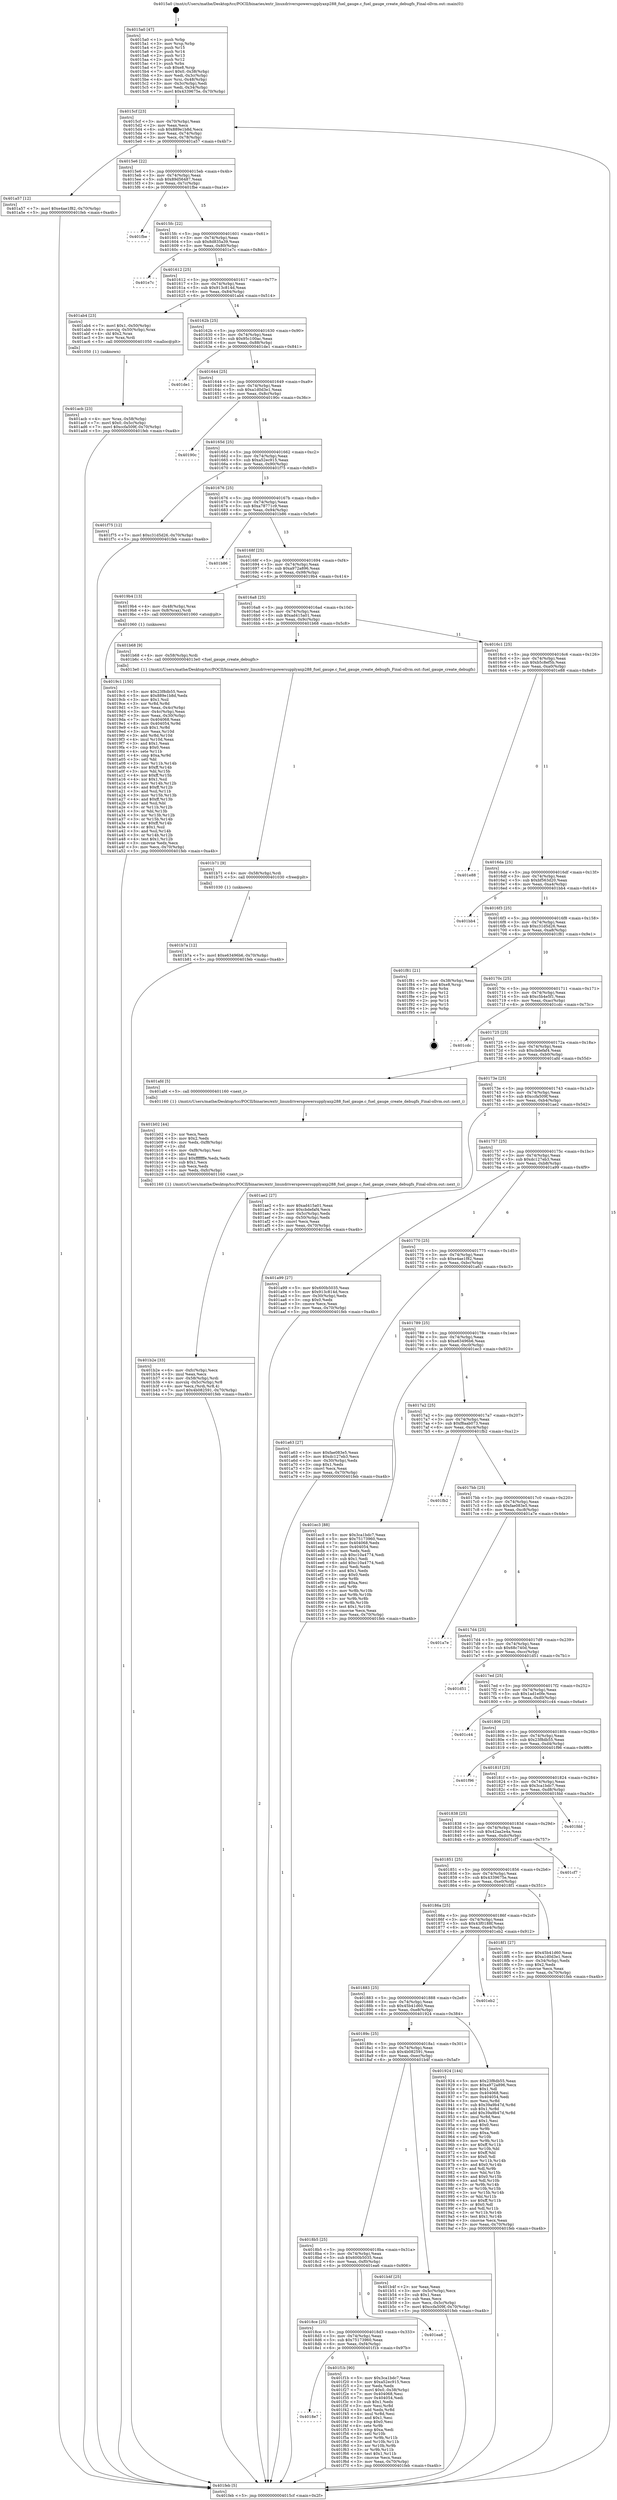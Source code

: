 digraph "0x4015a0" {
  label = "0x4015a0 (/mnt/c/Users/mathe/Desktop/tcc/POCII/binaries/extr_linuxdriverspowersupplyaxp288_fuel_gauge.c_fuel_gauge_create_debugfs_Final-ollvm.out::main(0))"
  labelloc = "t"
  node[shape=record]

  Entry [label="",width=0.3,height=0.3,shape=circle,fillcolor=black,style=filled]
  "0x4015cf" [label="{
     0x4015cf [23]\l
     | [instrs]\l
     &nbsp;&nbsp;0x4015cf \<+3\>: mov -0x70(%rbp),%eax\l
     &nbsp;&nbsp;0x4015d2 \<+2\>: mov %eax,%ecx\l
     &nbsp;&nbsp;0x4015d4 \<+6\>: sub $0x889e1b8d,%ecx\l
     &nbsp;&nbsp;0x4015da \<+3\>: mov %eax,-0x74(%rbp)\l
     &nbsp;&nbsp;0x4015dd \<+3\>: mov %ecx,-0x78(%rbp)\l
     &nbsp;&nbsp;0x4015e0 \<+6\>: je 0000000000401a57 \<main+0x4b7\>\l
  }"]
  "0x401a57" [label="{
     0x401a57 [12]\l
     | [instrs]\l
     &nbsp;&nbsp;0x401a57 \<+7\>: movl $0xe4ae1f82,-0x70(%rbp)\l
     &nbsp;&nbsp;0x401a5e \<+5\>: jmp 0000000000401feb \<main+0xa4b\>\l
  }"]
  "0x4015e6" [label="{
     0x4015e6 [22]\l
     | [instrs]\l
     &nbsp;&nbsp;0x4015e6 \<+5\>: jmp 00000000004015eb \<main+0x4b\>\l
     &nbsp;&nbsp;0x4015eb \<+3\>: mov -0x74(%rbp),%eax\l
     &nbsp;&nbsp;0x4015ee \<+5\>: sub $0x89d56487,%eax\l
     &nbsp;&nbsp;0x4015f3 \<+3\>: mov %eax,-0x7c(%rbp)\l
     &nbsp;&nbsp;0x4015f6 \<+6\>: je 0000000000401fbe \<main+0xa1e\>\l
  }"]
  Exit [label="",width=0.3,height=0.3,shape=circle,fillcolor=black,style=filled,peripheries=2]
  "0x401fbe" [label="{
     0x401fbe\l
  }", style=dashed]
  "0x4015fc" [label="{
     0x4015fc [22]\l
     | [instrs]\l
     &nbsp;&nbsp;0x4015fc \<+5\>: jmp 0000000000401601 \<main+0x61\>\l
     &nbsp;&nbsp;0x401601 \<+3\>: mov -0x74(%rbp),%eax\l
     &nbsp;&nbsp;0x401604 \<+5\>: sub $0x8d835a39,%eax\l
     &nbsp;&nbsp;0x401609 \<+3\>: mov %eax,-0x80(%rbp)\l
     &nbsp;&nbsp;0x40160c \<+6\>: je 0000000000401e7c \<main+0x8dc\>\l
  }"]
  "0x4018e7" [label="{
     0x4018e7\l
  }", style=dashed]
  "0x401e7c" [label="{
     0x401e7c\l
  }", style=dashed]
  "0x401612" [label="{
     0x401612 [25]\l
     | [instrs]\l
     &nbsp;&nbsp;0x401612 \<+5\>: jmp 0000000000401617 \<main+0x77\>\l
     &nbsp;&nbsp;0x401617 \<+3\>: mov -0x74(%rbp),%eax\l
     &nbsp;&nbsp;0x40161a \<+5\>: sub $0x913c814d,%eax\l
     &nbsp;&nbsp;0x40161f \<+6\>: mov %eax,-0x84(%rbp)\l
     &nbsp;&nbsp;0x401625 \<+6\>: je 0000000000401ab4 \<main+0x514\>\l
  }"]
  "0x401f1b" [label="{
     0x401f1b [90]\l
     | [instrs]\l
     &nbsp;&nbsp;0x401f1b \<+5\>: mov $0x3ca1bdc7,%eax\l
     &nbsp;&nbsp;0x401f20 \<+5\>: mov $0xa52ec915,%ecx\l
     &nbsp;&nbsp;0x401f25 \<+2\>: xor %edx,%edx\l
     &nbsp;&nbsp;0x401f27 \<+7\>: movl $0x0,-0x38(%rbp)\l
     &nbsp;&nbsp;0x401f2e \<+7\>: mov 0x404068,%esi\l
     &nbsp;&nbsp;0x401f35 \<+7\>: mov 0x404054,%edi\l
     &nbsp;&nbsp;0x401f3c \<+3\>: sub $0x1,%edx\l
     &nbsp;&nbsp;0x401f3f \<+3\>: mov %esi,%r8d\l
     &nbsp;&nbsp;0x401f42 \<+3\>: add %edx,%r8d\l
     &nbsp;&nbsp;0x401f45 \<+4\>: imul %r8d,%esi\l
     &nbsp;&nbsp;0x401f49 \<+3\>: and $0x1,%esi\l
     &nbsp;&nbsp;0x401f4c \<+3\>: cmp $0x0,%esi\l
     &nbsp;&nbsp;0x401f4f \<+4\>: sete %r9b\l
     &nbsp;&nbsp;0x401f53 \<+3\>: cmp $0xa,%edi\l
     &nbsp;&nbsp;0x401f56 \<+4\>: setl %r10b\l
     &nbsp;&nbsp;0x401f5a \<+3\>: mov %r9b,%r11b\l
     &nbsp;&nbsp;0x401f5d \<+3\>: and %r10b,%r11b\l
     &nbsp;&nbsp;0x401f60 \<+3\>: xor %r10b,%r9b\l
     &nbsp;&nbsp;0x401f63 \<+3\>: or %r9b,%r11b\l
     &nbsp;&nbsp;0x401f66 \<+4\>: test $0x1,%r11b\l
     &nbsp;&nbsp;0x401f6a \<+3\>: cmovne %ecx,%eax\l
     &nbsp;&nbsp;0x401f6d \<+3\>: mov %eax,-0x70(%rbp)\l
     &nbsp;&nbsp;0x401f70 \<+5\>: jmp 0000000000401feb \<main+0xa4b\>\l
  }"]
  "0x401ab4" [label="{
     0x401ab4 [23]\l
     | [instrs]\l
     &nbsp;&nbsp;0x401ab4 \<+7\>: movl $0x1,-0x50(%rbp)\l
     &nbsp;&nbsp;0x401abb \<+4\>: movslq -0x50(%rbp),%rax\l
     &nbsp;&nbsp;0x401abf \<+4\>: shl $0x2,%rax\l
     &nbsp;&nbsp;0x401ac3 \<+3\>: mov %rax,%rdi\l
     &nbsp;&nbsp;0x401ac6 \<+5\>: call 0000000000401050 \<malloc@plt\>\l
     | [calls]\l
     &nbsp;&nbsp;0x401050 \{1\} (unknown)\l
  }"]
  "0x40162b" [label="{
     0x40162b [25]\l
     | [instrs]\l
     &nbsp;&nbsp;0x40162b \<+5\>: jmp 0000000000401630 \<main+0x90\>\l
     &nbsp;&nbsp;0x401630 \<+3\>: mov -0x74(%rbp),%eax\l
     &nbsp;&nbsp;0x401633 \<+5\>: sub $0x95c100ac,%eax\l
     &nbsp;&nbsp;0x401638 \<+6\>: mov %eax,-0x88(%rbp)\l
     &nbsp;&nbsp;0x40163e \<+6\>: je 0000000000401de1 \<main+0x841\>\l
  }"]
  "0x4018ce" [label="{
     0x4018ce [25]\l
     | [instrs]\l
     &nbsp;&nbsp;0x4018ce \<+5\>: jmp 00000000004018d3 \<main+0x333\>\l
     &nbsp;&nbsp;0x4018d3 \<+3\>: mov -0x74(%rbp),%eax\l
     &nbsp;&nbsp;0x4018d6 \<+5\>: sub $0x75173960,%eax\l
     &nbsp;&nbsp;0x4018db \<+6\>: mov %eax,-0xf4(%rbp)\l
     &nbsp;&nbsp;0x4018e1 \<+6\>: je 0000000000401f1b \<main+0x97b\>\l
  }"]
  "0x401de1" [label="{
     0x401de1\l
  }", style=dashed]
  "0x401644" [label="{
     0x401644 [25]\l
     | [instrs]\l
     &nbsp;&nbsp;0x401644 \<+5\>: jmp 0000000000401649 \<main+0xa9\>\l
     &nbsp;&nbsp;0x401649 \<+3\>: mov -0x74(%rbp),%eax\l
     &nbsp;&nbsp;0x40164c \<+5\>: sub $0xa1d0d3e1,%eax\l
     &nbsp;&nbsp;0x401651 \<+6\>: mov %eax,-0x8c(%rbp)\l
     &nbsp;&nbsp;0x401657 \<+6\>: je 000000000040190c \<main+0x36c\>\l
  }"]
  "0x401ea6" [label="{
     0x401ea6\l
  }", style=dashed]
  "0x40190c" [label="{
     0x40190c\l
  }", style=dashed]
  "0x40165d" [label="{
     0x40165d [25]\l
     | [instrs]\l
     &nbsp;&nbsp;0x40165d \<+5\>: jmp 0000000000401662 \<main+0xc2\>\l
     &nbsp;&nbsp;0x401662 \<+3\>: mov -0x74(%rbp),%eax\l
     &nbsp;&nbsp;0x401665 \<+5\>: sub $0xa52ec915,%eax\l
     &nbsp;&nbsp;0x40166a \<+6\>: mov %eax,-0x90(%rbp)\l
     &nbsp;&nbsp;0x401670 \<+6\>: je 0000000000401f75 \<main+0x9d5\>\l
  }"]
  "0x401b7a" [label="{
     0x401b7a [12]\l
     | [instrs]\l
     &nbsp;&nbsp;0x401b7a \<+7\>: movl $0xe63496b6,-0x70(%rbp)\l
     &nbsp;&nbsp;0x401b81 \<+5\>: jmp 0000000000401feb \<main+0xa4b\>\l
  }"]
  "0x401f75" [label="{
     0x401f75 [12]\l
     | [instrs]\l
     &nbsp;&nbsp;0x401f75 \<+7\>: movl $0xc31d5d26,-0x70(%rbp)\l
     &nbsp;&nbsp;0x401f7c \<+5\>: jmp 0000000000401feb \<main+0xa4b\>\l
  }"]
  "0x401676" [label="{
     0x401676 [25]\l
     | [instrs]\l
     &nbsp;&nbsp;0x401676 \<+5\>: jmp 000000000040167b \<main+0xdb\>\l
     &nbsp;&nbsp;0x40167b \<+3\>: mov -0x74(%rbp),%eax\l
     &nbsp;&nbsp;0x40167e \<+5\>: sub $0xa78771c9,%eax\l
     &nbsp;&nbsp;0x401683 \<+6\>: mov %eax,-0x94(%rbp)\l
     &nbsp;&nbsp;0x401689 \<+6\>: je 0000000000401b86 \<main+0x5e6\>\l
  }"]
  "0x401b71" [label="{
     0x401b71 [9]\l
     | [instrs]\l
     &nbsp;&nbsp;0x401b71 \<+4\>: mov -0x58(%rbp),%rdi\l
     &nbsp;&nbsp;0x401b75 \<+5\>: call 0000000000401030 \<free@plt\>\l
     | [calls]\l
     &nbsp;&nbsp;0x401030 \{1\} (unknown)\l
  }"]
  "0x401b86" [label="{
     0x401b86\l
  }", style=dashed]
  "0x40168f" [label="{
     0x40168f [25]\l
     | [instrs]\l
     &nbsp;&nbsp;0x40168f \<+5\>: jmp 0000000000401694 \<main+0xf4\>\l
     &nbsp;&nbsp;0x401694 \<+3\>: mov -0x74(%rbp),%eax\l
     &nbsp;&nbsp;0x401697 \<+5\>: sub $0xa972a896,%eax\l
     &nbsp;&nbsp;0x40169c \<+6\>: mov %eax,-0x98(%rbp)\l
     &nbsp;&nbsp;0x4016a2 \<+6\>: je 00000000004019b4 \<main+0x414\>\l
  }"]
  "0x4018b5" [label="{
     0x4018b5 [25]\l
     | [instrs]\l
     &nbsp;&nbsp;0x4018b5 \<+5\>: jmp 00000000004018ba \<main+0x31a\>\l
     &nbsp;&nbsp;0x4018ba \<+3\>: mov -0x74(%rbp),%eax\l
     &nbsp;&nbsp;0x4018bd \<+5\>: sub $0x600b5035,%eax\l
     &nbsp;&nbsp;0x4018c2 \<+6\>: mov %eax,-0xf0(%rbp)\l
     &nbsp;&nbsp;0x4018c8 \<+6\>: je 0000000000401ea6 \<main+0x906\>\l
  }"]
  "0x4019b4" [label="{
     0x4019b4 [13]\l
     | [instrs]\l
     &nbsp;&nbsp;0x4019b4 \<+4\>: mov -0x48(%rbp),%rax\l
     &nbsp;&nbsp;0x4019b8 \<+4\>: mov 0x8(%rax),%rdi\l
     &nbsp;&nbsp;0x4019bc \<+5\>: call 0000000000401060 \<atoi@plt\>\l
     | [calls]\l
     &nbsp;&nbsp;0x401060 \{1\} (unknown)\l
  }"]
  "0x4016a8" [label="{
     0x4016a8 [25]\l
     | [instrs]\l
     &nbsp;&nbsp;0x4016a8 \<+5\>: jmp 00000000004016ad \<main+0x10d\>\l
     &nbsp;&nbsp;0x4016ad \<+3\>: mov -0x74(%rbp),%eax\l
     &nbsp;&nbsp;0x4016b0 \<+5\>: sub $0xad415a01,%eax\l
     &nbsp;&nbsp;0x4016b5 \<+6\>: mov %eax,-0x9c(%rbp)\l
     &nbsp;&nbsp;0x4016bb \<+6\>: je 0000000000401b68 \<main+0x5c8\>\l
  }"]
  "0x401b4f" [label="{
     0x401b4f [25]\l
     | [instrs]\l
     &nbsp;&nbsp;0x401b4f \<+2\>: xor %eax,%eax\l
     &nbsp;&nbsp;0x401b51 \<+3\>: mov -0x5c(%rbp),%ecx\l
     &nbsp;&nbsp;0x401b54 \<+3\>: sub $0x1,%eax\l
     &nbsp;&nbsp;0x401b57 \<+2\>: sub %eax,%ecx\l
     &nbsp;&nbsp;0x401b59 \<+3\>: mov %ecx,-0x5c(%rbp)\l
     &nbsp;&nbsp;0x401b5c \<+7\>: movl $0xccfa509f,-0x70(%rbp)\l
     &nbsp;&nbsp;0x401b63 \<+5\>: jmp 0000000000401feb \<main+0xa4b\>\l
  }"]
  "0x401b68" [label="{
     0x401b68 [9]\l
     | [instrs]\l
     &nbsp;&nbsp;0x401b68 \<+4\>: mov -0x58(%rbp),%rdi\l
     &nbsp;&nbsp;0x401b6c \<+5\>: call 00000000004013e0 \<fuel_gauge_create_debugfs\>\l
     | [calls]\l
     &nbsp;&nbsp;0x4013e0 \{1\} (/mnt/c/Users/mathe/Desktop/tcc/POCII/binaries/extr_linuxdriverspowersupplyaxp288_fuel_gauge.c_fuel_gauge_create_debugfs_Final-ollvm.out::fuel_gauge_create_debugfs)\l
  }"]
  "0x4016c1" [label="{
     0x4016c1 [25]\l
     | [instrs]\l
     &nbsp;&nbsp;0x4016c1 \<+5\>: jmp 00000000004016c6 \<main+0x126\>\l
     &nbsp;&nbsp;0x4016c6 \<+3\>: mov -0x74(%rbp),%eax\l
     &nbsp;&nbsp;0x4016c9 \<+5\>: sub $0xb5c8ef5b,%eax\l
     &nbsp;&nbsp;0x4016ce \<+6\>: mov %eax,-0xa0(%rbp)\l
     &nbsp;&nbsp;0x4016d4 \<+6\>: je 0000000000401e88 \<main+0x8e8\>\l
  }"]
  "0x401b2e" [label="{
     0x401b2e [33]\l
     | [instrs]\l
     &nbsp;&nbsp;0x401b2e \<+6\>: mov -0xfc(%rbp),%ecx\l
     &nbsp;&nbsp;0x401b34 \<+3\>: imul %eax,%ecx\l
     &nbsp;&nbsp;0x401b37 \<+4\>: mov -0x58(%rbp),%rdi\l
     &nbsp;&nbsp;0x401b3b \<+4\>: movslq -0x5c(%rbp),%r8\l
     &nbsp;&nbsp;0x401b3f \<+4\>: mov %ecx,(%rdi,%r8,4)\l
     &nbsp;&nbsp;0x401b43 \<+7\>: movl $0x4b082591,-0x70(%rbp)\l
     &nbsp;&nbsp;0x401b4a \<+5\>: jmp 0000000000401feb \<main+0xa4b\>\l
  }"]
  "0x401e88" [label="{
     0x401e88\l
  }", style=dashed]
  "0x4016da" [label="{
     0x4016da [25]\l
     | [instrs]\l
     &nbsp;&nbsp;0x4016da \<+5\>: jmp 00000000004016df \<main+0x13f\>\l
     &nbsp;&nbsp;0x4016df \<+3\>: mov -0x74(%rbp),%eax\l
     &nbsp;&nbsp;0x4016e2 \<+5\>: sub $0xbf563d20,%eax\l
     &nbsp;&nbsp;0x4016e7 \<+6\>: mov %eax,-0xa4(%rbp)\l
     &nbsp;&nbsp;0x4016ed \<+6\>: je 0000000000401bb4 \<main+0x614\>\l
  }"]
  "0x401b02" [label="{
     0x401b02 [44]\l
     | [instrs]\l
     &nbsp;&nbsp;0x401b02 \<+2\>: xor %ecx,%ecx\l
     &nbsp;&nbsp;0x401b04 \<+5\>: mov $0x2,%edx\l
     &nbsp;&nbsp;0x401b09 \<+6\>: mov %edx,-0xf8(%rbp)\l
     &nbsp;&nbsp;0x401b0f \<+1\>: cltd\l
     &nbsp;&nbsp;0x401b10 \<+6\>: mov -0xf8(%rbp),%esi\l
     &nbsp;&nbsp;0x401b16 \<+2\>: idiv %esi\l
     &nbsp;&nbsp;0x401b18 \<+6\>: imul $0xfffffffe,%edx,%edx\l
     &nbsp;&nbsp;0x401b1e \<+3\>: sub $0x1,%ecx\l
     &nbsp;&nbsp;0x401b21 \<+2\>: sub %ecx,%edx\l
     &nbsp;&nbsp;0x401b23 \<+6\>: mov %edx,-0xfc(%rbp)\l
     &nbsp;&nbsp;0x401b29 \<+5\>: call 0000000000401160 \<next_i\>\l
     | [calls]\l
     &nbsp;&nbsp;0x401160 \{1\} (/mnt/c/Users/mathe/Desktop/tcc/POCII/binaries/extr_linuxdriverspowersupplyaxp288_fuel_gauge.c_fuel_gauge_create_debugfs_Final-ollvm.out::next_i)\l
  }"]
  "0x401bb4" [label="{
     0x401bb4\l
  }", style=dashed]
  "0x4016f3" [label="{
     0x4016f3 [25]\l
     | [instrs]\l
     &nbsp;&nbsp;0x4016f3 \<+5\>: jmp 00000000004016f8 \<main+0x158\>\l
     &nbsp;&nbsp;0x4016f8 \<+3\>: mov -0x74(%rbp),%eax\l
     &nbsp;&nbsp;0x4016fb \<+5\>: sub $0xc31d5d26,%eax\l
     &nbsp;&nbsp;0x401700 \<+6\>: mov %eax,-0xa8(%rbp)\l
     &nbsp;&nbsp;0x401706 \<+6\>: je 0000000000401f81 \<main+0x9e1\>\l
  }"]
  "0x401acb" [label="{
     0x401acb [23]\l
     | [instrs]\l
     &nbsp;&nbsp;0x401acb \<+4\>: mov %rax,-0x58(%rbp)\l
     &nbsp;&nbsp;0x401acf \<+7\>: movl $0x0,-0x5c(%rbp)\l
     &nbsp;&nbsp;0x401ad6 \<+7\>: movl $0xccfa509f,-0x70(%rbp)\l
     &nbsp;&nbsp;0x401add \<+5\>: jmp 0000000000401feb \<main+0xa4b\>\l
  }"]
  "0x401f81" [label="{
     0x401f81 [21]\l
     | [instrs]\l
     &nbsp;&nbsp;0x401f81 \<+3\>: mov -0x38(%rbp),%eax\l
     &nbsp;&nbsp;0x401f84 \<+7\>: add $0xe8,%rsp\l
     &nbsp;&nbsp;0x401f8b \<+1\>: pop %rbx\l
     &nbsp;&nbsp;0x401f8c \<+2\>: pop %r12\l
     &nbsp;&nbsp;0x401f8e \<+2\>: pop %r13\l
     &nbsp;&nbsp;0x401f90 \<+2\>: pop %r14\l
     &nbsp;&nbsp;0x401f92 \<+2\>: pop %r15\l
     &nbsp;&nbsp;0x401f94 \<+1\>: pop %rbp\l
     &nbsp;&nbsp;0x401f95 \<+1\>: ret\l
  }"]
  "0x40170c" [label="{
     0x40170c [25]\l
     | [instrs]\l
     &nbsp;&nbsp;0x40170c \<+5\>: jmp 0000000000401711 \<main+0x171\>\l
     &nbsp;&nbsp;0x401711 \<+3\>: mov -0x74(%rbp),%eax\l
     &nbsp;&nbsp;0x401714 \<+5\>: sub $0xc5b4e5f1,%eax\l
     &nbsp;&nbsp;0x401719 \<+6\>: mov %eax,-0xac(%rbp)\l
     &nbsp;&nbsp;0x40171f \<+6\>: je 0000000000401cdc \<main+0x73c\>\l
  }"]
  "0x4019c1" [label="{
     0x4019c1 [150]\l
     | [instrs]\l
     &nbsp;&nbsp;0x4019c1 \<+5\>: mov $0x23f8db55,%ecx\l
     &nbsp;&nbsp;0x4019c6 \<+5\>: mov $0x889e1b8d,%edx\l
     &nbsp;&nbsp;0x4019cb \<+3\>: mov $0x1,%sil\l
     &nbsp;&nbsp;0x4019ce \<+3\>: xor %r8d,%r8d\l
     &nbsp;&nbsp;0x4019d1 \<+3\>: mov %eax,-0x4c(%rbp)\l
     &nbsp;&nbsp;0x4019d4 \<+3\>: mov -0x4c(%rbp),%eax\l
     &nbsp;&nbsp;0x4019d7 \<+3\>: mov %eax,-0x30(%rbp)\l
     &nbsp;&nbsp;0x4019da \<+7\>: mov 0x404068,%eax\l
     &nbsp;&nbsp;0x4019e1 \<+8\>: mov 0x404054,%r9d\l
     &nbsp;&nbsp;0x4019e9 \<+4\>: sub $0x1,%r8d\l
     &nbsp;&nbsp;0x4019ed \<+3\>: mov %eax,%r10d\l
     &nbsp;&nbsp;0x4019f0 \<+3\>: add %r8d,%r10d\l
     &nbsp;&nbsp;0x4019f3 \<+4\>: imul %r10d,%eax\l
     &nbsp;&nbsp;0x4019f7 \<+3\>: and $0x1,%eax\l
     &nbsp;&nbsp;0x4019fa \<+3\>: cmp $0x0,%eax\l
     &nbsp;&nbsp;0x4019fd \<+4\>: sete %r11b\l
     &nbsp;&nbsp;0x401a01 \<+4\>: cmp $0xa,%r9d\l
     &nbsp;&nbsp;0x401a05 \<+3\>: setl %bl\l
     &nbsp;&nbsp;0x401a08 \<+3\>: mov %r11b,%r14b\l
     &nbsp;&nbsp;0x401a0b \<+4\>: xor $0xff,%r14b\l
     &nbsp;&nbsp;0x401a0f \<+3\>: mov %bl,%r15b\l
     &nbsp;&nbsp;0x401a12 \<+4\>: xor $0xff,%r15b\l
     &nbsp;&nbsp;0x401a16 \<+4\>: xor $0x1,%sil\l
     &nbsp;&nbsp;0x401a1a \<+3\>: mov %r14b,%r12b\l
     &nbsp;&nbsp;0x401a1d \<+4\>: and $0xff,%r12b\l
     &nbsp;&nbsp;0x401a21 \<+3\>: and %sil,%r11b\l
     &nbsp;&nbsp;0x401a24 \<+3\>: mov %r15b,%r13b\l
     &nbsp;&nbsp;0x401a27 \<+4\>: and $0xff,%r13b\l
     &nbsp;&nbsp;0x401a2b \<+3\>: and %sil,%bl\l
     &nbsp;&nbsp;0x401a2e \<+3\>: or %r11b,%r12b\l
     &nbsp;&nbsp;0x401a31 \<+3\>: or %bl,%r13b\l
     &nbsp;&nbsp;0x401a34 \<+3\>: xor %r13b,%r12b\l
     &nbsp;&nbsp;0x401a37 \<+3\>: or %r15b,%r14b\l
     &nbsp;&nbsp;0x401a3a \<+4\>: xor $0xff,%r14b\l
     &nbsp;&nbsp;0x401a3e \<+4\>: or $0x1,%sil\l
     &nbsp;&nbsp;0x401a42 \<+3\>: and %sil,%r14b\l
     &nbsp;&nbsp;0x401a45 \<+3\>: or %r14b,%r12b\l
     &nbsp;&nbsp;0x401a48 \<+4\>: test $0x1,%r12b\l
     &nbsp;&nbsp;0x401a4c \<+3\>: cmovne %edx,%ecx\l
     &nbsp;&nbsp;0x401a4f \<+3\>: mov %ecx,-0x70(%rbp)\l
     &nbsp;&nbsp;0x401a52 \<+5\>: jmp 0000000000401feb \<main+0xa4b\>\l
  }"]
  "0x401cdc" [label="{
     0x401cdc\l
  }", style=dashed]
  "0x401725" [label="{
     0x401725 [25]\l
     | [instrs]\l
     &nbsp;&nbsp;0x401725 \<+5\>: jmp 000000000040172a \<main+0x18a\>\l
     &nbsp;&nbsp;0x40172a \<+3\>: mov -0x74(%rbp),%eax\l
     &nbsp;&nbsp;0x40172d \<+5\>: sub $0xcbdefaf4,%eax\l
     &nbsp;&nbsp;0x401732 \<+6\>: mov %eax,-0xb0(%rbp)\l
     &nbsp;&nbsp;0x401738 \<+6\>: je 0000000000401afd \<main+0x55d\>\l
  }"]
  "0x40189c" [label="{
     0x40189c [25]\l
     | [instrs]\l
     &nbsp;&nbsp;0x40189c \<+5\>: jmp 00000000004018a1 \<main+0x301\>\l
     &nbsp;&nbsp;0x4018a1 \<+3\>: mov -0x74(%rbp),%eax\l
     &nbsp;&nbsp;0x4018a4 \<+5\>: sub $0x4b082591,%eax\l
     &nbsp;&nbsp;0x4018a9 \<+6\>: mov %eax,-0xec(%rbp)\l
     &nbsp;&nbsp;0x4018af \<+6\>: je 0000000000401b4f \<main+0x5af\>\l
  }"]
  "0x401afd" [label="{
     0x401afd [5]\l
     | [instrs]\l
     &nbsp;&nbsp;0x401afd \<+5\>: call 0000000000401160 \<next_i\>\l
     | [calls]\l
     &nbsp;&nbsp;0x401160 \{1\} (/mnt/c/Users/mathe/Desktop/tcc/POCII/binaries/extr_linuxdriverspowersupplyaxp288_fuel_gauge.c_fuel_gauge_create_debugfs_Final-ollvm.out::next_i)\l
  }"]
  "0x40173e" [label="{
     0x40173e [25]\l
     | [instrs]\l
     &nbsp;&nbsp;0x40173e \<+5\>: jmp 0000000000401743 \<main+0x1a3\>\l
     &nbsp;&nbsp;0x401743 \<+3\>: mov -0x74(%rbp),%eax\l
     &nbsp;&nbsp;0x401746 \<+5\>: sub $0xccfa509f,%eax\l
     &nbsp;&nbsp;0x40174b \<+6\>: mov %eax,-0xb4(%rbp)\l
     &nbsp;&nbsp;0x401751 \<+6\>: je 0000000000401ae2 \<main+0x542\>\l
  }"]
  "0x401924" [label="{
     0x401924 [144]\l
     | [instrs]\l
     &nbsp;&nbsp;0x401924 \<+5\>: mov $0x23f8db55,%eax\l
     &nbsp;&nbsp;0x401929 \<+5\>: mov $0xa972a896,%ecx\l
     &nbsp;&nbsp;0x40192e \<+2\>: mov $0x1,%dl\l
     &nbsp;&nbsp;0x401930 \<+7\>: mov 0x404068,%esi\l
     &nbsp;&nbsp;0x401937 \<+7\>: mov 0x404054,%edi\l
     &nbsp;&nbsp;0x40193e \<+3\>: mov %esi,%r8d\l
     &nbsp;&nbsp;0x401941 \<+7\>: sub $0x39a9b47d,%r8d\l
     &nbsp;&nbsp;0x401948 \<+4\>: sub $0x1,%r8d\l
     &nbsp;&nbsp;0x40194c \<+7\>: add $0x39a9b47d,%r8d\l
     &nbsp;&nbsp;0x401953 \<+4\>: imul %r8d,%esi\l
     &nbsp;&nbsp;0x401957 \<+3\>: and $0x1,%esi\l
     &nbsp;&nbsp;0x40195a \<+3\>: cmp $0x0,%esi\l
     &nbsp;&nbsp;0x40195d \<+4\>: sete %r9b\l
     &nbsp;&nbsp;0x401961 \<+3\>: cmp $0xa,%edi\l
     &nbsp;&nbsp;0x401964 \<+4\>: setl %r10b\l
     &nbsp;&nbsp;0x401968 \<+3\>: mov %r9b,%r11b\l
     &nbsp;&nbsp;0x40196b \<+4\>: xor $0xff,%r11b\l
     &nbsp;&nbsp;0x40196f \<+3\>: mov %r10b,%bl\l
     &nbsp;&nbsp;0x401972 \<+3\>: xor $0xff,%bl\l
     &nbsp;&nbsp;0x401975 \<+3\>: xor $0x0,%dl\l
     &nbsp;&nbsp;0x401978 \<+3\>: mov %r11b,%r14b\l
     &nbsp;&nbsp;0x40197b \<+4\>: and $0x0,%r14b\l
     &nbsp;&nbsp;0x40197f \<+3\>: and %dl,%r9b\l
     &nbsp;&nbsp;0x401982 \<+3\>: mov %bl,%r15b\l
     &nbsp;&nbsp;0x401985 \<+4\>: and $0x0,%r15b\l
     &nbsp;&nbsp;0x401989 \<+3\>: and %dl,%r10b\l
     &nbsp;&nbsp;0x40198c \<+3\>: or %r9b,%r14b\l
     &nbsp;&nbsp;0x40198f \<+3\>: or %r10b,%r15b\l
     &nbsp;&nbsp;0x401992 \<+3\>: xor %r15b,%r14b\l
     &nbsp;&nbsp;0x401995 \<+3\>: or %bl,%r11b\l
     &nbsp;&nbsp;0x401998 \<+4\>: xor $0xff,%r11b\l
     &nbsp;&nbsp;0x40199c \<+3\>: or $0x0,%dl\l
     &nbsp;&nbsp;0x40199f \<+3\>: and %dl,%r11b\l
     &nbsp;&nbsp;0x4019a2 \<+3\>: or %r11b,%r14b\l
     &nbsp;&nbsp;0x4019a5 \<+4\>: test $0x1,%r14b\l
     &nbsp;&nbsp;0x4019a9 \<+3\>: cmovne %ecx,%eax\l
     &nbsp;&nbsp;0x4019ac \<+3\>: mov %eax,-0x70(%rbp)\l
     &nbsp;&nbsp;0x4019af \<+5\>: jmp 0000000000401feb \<main+0xa4b\>\l
  }"]
  "0x401ae2" [label="{
     0x401ae2 [27]\l
     | [instrs]\l
     &nbsp;&nbsp;0x401ae2 \<+5\>: mov $0xad415a01,%eax\l
     &nbsp;&nbsp;0x401ae7 \<+5\>: mov $0xcbdefaf4,%ecx\l
     &nbsp;&nbsp;0x401aec \<+3\>: mov -0x5c(%rbp),%edx\l
     &nbsp;&nbsp;0x401aef \<+3\>: cmp -0x50(%rbp),%edx\l
     &nbsp;&nbsp;0x401af2 \<+3\>: cmovl %ecx,%eax\l
     &nbsp;&nbsp;0x401af5 \<+3\>: mov %eax,-0x70(%rbp)\l
     &nbsp;&nbsp;0x401af8 \<+5\>: jmp 0000000000401feb \<main+0xa4b\>\l
  }"]
  "0x401757" [label="{
     0x401757 [25]\l
     | [instrs]\l
     &nbsp;&nbsp;0x401757 \<+5\>: jmp 000000000040175c \<main+0x1bc\>\l
     &nbsp;&nbsp;0x40175c \<+3\>: mov -0x74(%rbp),%eax\l
     &nbsp;&nbsp;0x40175f \<+5\>: sub $0xdc127eb3,%eax\l
     &nbsp;&nbsp;0x401764 \<+6\>: mov %eax,-0xb8(%rbp)\l
     &nbsp;&nbsp;0x40176a \<+6\>: je 0000000000401a99 \<main+0x4f9\>\l
  }"]
  "0x401883" [label="{
     0x401883 [25]\l
     | [instrs]\l
     &nbsp;&nbsp;0x401883 \<+5\>: jmp 0000000000401888 \<main+0x2e8\>\l
     &nbsp;&nbsp;0x401888 \<+3\>: mov -0x74(%rbp),%eax\l
     &nbsp;&nbsp;0x40188b \<+5\>: sub $0x45b41d60,%eax\l
     &nbsp;&nbsp;0x401890 \<+6\>: mov %eax,-0xe8(%rbp)\l
     &nbsp;&nbsp;0x401896 \<+6\>: je 0000000000401924 \<main+0x384\>\l
  }"]
  "0x401a99" [label="{
     0x401a99 [27]\l
     | [instrs]\l
     &nbsp;&nbsp;0x401a99 \<+5\>: mov $0x600b5035,%eax\l
     &nbsp;&nbsp;0x401a9e \<+5\>: mov $0x913c814d,%ecx\l
     &nbsp;&nbsp;0x401aa3 \<+3\>: mov -0x30(%rbp),%edx\l
     &nbsp;&nbsp;0x401aa6 \<+3\>: cmp $0x0,%edx\l
     &nbsp;&nbsp;0x401aa9 \<+3\>: cmove %ecx,%eax\l
     &nbsp;&nbsp;0x401aac \<+3\>: mov %eax,-0x70(%rbp)\l
     &nbsp;&nbsp;0x401aaf \<+5\>: jmp 0000000000401feb \<main+0xa4b\>\l
  }"]
  "0x401770" [label="{
     0x401770 [25]\l
     | [instrs]\l
     &nbsp;&nbsp;0x401770 \<+5\>: jmp 0000000000401775 \<main+0x1d5\>\l
     &nbsp;&nbsp;0x401775 \<+3\>: mov -0x74(%rbp),%eax\l
     &nbsp;&nbsp;0x401778 \<+5\>: sub $0xe4ae1f82,%eax\l
     &nbsp;&nbsp;0x40177d \<+6\>: mov %eax,-0xbc(%rbp)\l
     &nbsp;&nbsp;0x401783 \<+6\>: je 0000000000401a63 \<main+0x4c3\>\l
  }"]
  "0x401eb2" [label="{
     0x401eb2\l
  }", style=dashed]
  "0x401a63" [label="{
     0x401a63 [27]\l
     | [instrs]\l
     &nbsp;&nbsp;0x401a63 \<+5\>: mov $0xfae083e5,%eax\l
     &nbsp;&nbsp;0x401a68 \<+5\>: mov $0xdc127eb3,%ecx\l
     &nbsp;&nbsp;0x401a6d \<+3\>: mov -0x30(%rbp),%edx\l
     &nbsp;&nbsp;0x401a70 \<+3\>: cmp $0x1,%edx\l
     &nbsp;&nbsp;0x401a73 \<+3\>: cmovl %ecx,%eax\l
     &nbsp;&nbsp;0x401a76 \<+3\>: mov %eax,-0x70(%rbp)\l
     &nbsp;&nbsp;0x401a79 \<+5\>: jmp 0000000000401feb \<main+0xa4b\>\l
  }"]
  "0x401789" [label="{
     0x401789 [25]\l
     | [instrs]\l
     &nbsp;&nbsp;0x401789 \<+5\>: jmp 000000000040178e \<main+0x1ee\>\l
     &nbsp;&nbsp;0x40178e \<+3\>: mov -0x74(%rbp),%eax\l
     &nbsp;&nbsp;0x401791 \<+5\>: sub $0xe63496b6,%eax\l
     &nbsp;&nbsp;0x401796 \<+6\>: mov %eax,-0xc0(%rbp)\l
     &nbsp;&nbsp;0x40179c \<+6\>: je 0000000000401ec3 \<main+0x923\>\l
  }"]
  "0x4015a0" [label="{
     0x4015a0 [47]\l
     | [instrs]\l
     &nbsp;&nbsp;0x4015a0 \<+1\>: push %rbp\l
     &nbsp;&nbsp;0x4015a1 \<+3\>: mov %rsp,%rbp\l
     &nbsp;&nbsp;0x4015a4 \<+2\>: push %r15\l
     &nbsp;&nbsp;0x4015a6 \<+2\>: push %r14\l
     &nbsp;&nbsp;0x4015a8 \<+2\>: push %r13\l
     &nbsp;&nbsp;0x4015aa \<+2\>: push %r12\l
     &nbsp;&nbsp;0x4015ac \<+1\>: push %rbx\l
     &nbsp;&nbsp;0x4015ad \<+7\>: sub $0xe8,%rsp\l
     &nbsp;&nbsp;0x4015b4 \<+7\>: movl $0x0,-0x38(%rbp)\l
     &nbsp;&nbsp;0x4015bb \<+3\>: mov %edi,-0x3c(%rbp)\l
     &nbsp;&nbsp;0x4015be \<+4\>: mov %rsi,-0x48(%rbp)\l
     &nbsp;&nbsp;0x4015c2 \<+3\>: mov -0x3c(%rbp),%edi\l
     &nbsp;&nbsp;0x4015c5 \<+3\>: mov %edi,-0x34(%rbp)\l
     &nbsp;&nbsp;0x4015c8 \<+7\>: movl $0x4339675e,-0x70(%rbp)\l
  }"]
  "0x401ec3" [label="{
     0x401ec3 [88]\l
     | [instrs]\l
     &nbsp;&nbsp;0x401ec3 \<+5\>: mov $0x3ca1bdc7,%eax\l
     &nbsp;&nbsp;0x401ec8 \<+5\>: mov $0x75173960,%ecx\l
     &nbsp;&nbsp;0x401ecd \<+7\>: mov 0x404068,%edx\l
     &nbsp;&nbsp;0x401ed4 \<+7\>: mov 0x404054,%esi\l
     &nbsp;&nbsp;0x401edb \<+2\>: mov %edx,%edi\l
     &nbsp;&nbsp;0x401edd \<+6\>: sub $0xc10a4774,%edi\l
     &nbsp;&nbsp;0x401ee3 \<+3\>: sub $0x1,%edi\l
     &nbsp;&nbsp;0x401ee6 \<+6\>: add $0xc10a4774,%edi\l
     &nbsp;&nbsp;0x401eec \<+3\>: imul %edi,%edx\l
     &nbsp;&nbsp;0x401eef \<+3\>: and $0x1,%edx\l
     &nbsp;&nbsp;0x401ef2 \<+3\>: cmp $0x0,%edx\l
     &nbsp;&nbsp;0x401ef5 \<+4\>: sete %r8b\l
     &nbsp;&nbsp;0x401ef9 \<+3\>: cmp $0xa,%esi\l
     &nbsp;&nbsp;0x401efc \<+4\>: setl %r9b\l
     &nbsp;&nbsp;0x401f00 \<+3\>: mov %r8b,%r10b\l
     &nbsp;&nbsp;0x401f03 \<+3\>: and %r9b,%r10b\l
     &nbsp;&nbsp;0x401f06 \<+3\>: xor %r9b,%r8b\l
     &nbsp;&nbsp;0x401f09 \<+3\>: or %r8b,%r10b\l
     &nbsp;&nbsp;0x401f0c \<+4\>: test $0x1,%r10b\l
     &nbsp;&nbsp;0x401f10 \<+3\>: cmovne %ecx,%eax\l
     &nbsp;&nbsp;0x401f13 \<+3\>: mov %eax,-0x70(%rbp)\l
     &nbsp;&nbsp;0x401f16 \<+5\>: jmp 0000000000401feb \<main+0xa4b\>\l
  }"]
  "0x4017a2" [label="{
     0x4017a2 [25]\l
     | [instrs]\l
     &nbsp;&nbsp;0x4017a2 \<+5\>: jmp 00000000004017a7 \<main+0x207\>\l
     &nbsp;&nbsp;0x4017a7 \<+3\>: mov -0x74(%rbp),%eax\l
     &nbsp;&nbsp;0x4017aa \<+5\>: sub $0xf8aab073,%eax\l
     &nbsp;&nbsp;0x4017af \<+6\>: mov %eax,-0xc4(%rbp)\l
     &nbsp;&nbsp;0x4017b5 \<+6\>: je 0000000000401fb2 \<main+0xa12\>\l
  }"]
  "0x401feb" [label="{
     0x401feb [5]\l
     | [instrs]\l
     &nbsp;&nbsp;0x401feb \<+5\>: jmp 00000000004015cf \<main+0x2f\>\l
  }"]
  "0x401fb2" [label="{
     0x401fb2\l
  }", style=dashed]
  "0x4017bb" [label="{
     0x4017bb [25]\l
     | [instrs]\l
     &nbsp;&nbsp;0x4017bb \<+5\>: jmp 00000000004017c0 \<main+0x220\>\l
     &nbsp;&nbsp;0x4017c0 \<+3\>: mov -0x74(%rbp),%eax\l
     &nbsp;&nbsp;0x4017c3 \<+5\>: sub $0xfae083e5,%eax\l
     &nbsp;&nbsp;0x4017c8 \<+6\>: mov %eax,-0xc8(%rbp)\l
     &nbsp;&nbsp;0x4017ce \<+6\>: je 0000000000401a7e \<main+0x4de\>\l
  }"]
  "0x40186a" [label="{
     0x40186a [25]\l
     | [instrs]\l
     &nbsp;&nbsp;0x40186a \<+5\>: jmp 000000000040186f \<main+0x2cf\>\l
     &nbsp;&nbsp;0x40186f \<+3\>: mov -0x74(%rbp),%eax\l
     &nbsp;&nbsp;0x401872 \<+5\>: sub $0x43f0188f,%eax\l
     &nbsp;&nbsp;0x401877 \<+6\>: mov %eax,-0xe4(%rbp)\l
     &nbsp;&nbsp;0x40187d \<+6\>: je 0000000000401eb2 \<main+0x912\>\l
  }"]
  "0x401a7e" [label="{
     0x401a7e\l
  }", style=dashed]
  "0x4017d4" [label="{
     0x4017d4 [25]\l
     | [instrs]\l
     &nbsp;&nbsp;0x4017d4 \<+5\>: jmp 00000000004017d9 \<main+0x239\>\l
     &nbsp;&nbsp;0x4017d9 \<+3\>: mov -0x74(%rbp),%eax\l
     &nbsp;&nbsp;0x4017dc \<+5\>: sub $0x68c740d,%eax\l
     &nbsp;&nbsp;0x4017e1 \<+6\>: mov %eax,-0xcc(%rbp)\l
     &nbsp;&nbsp;0x4017e7 \<+6\>: je 0000000000401d51 \<main+0x7b1\>\l
  }"]
  "0x4018f1" [label="{
     0x4018f1 [27]\l
     | [instrs]\l
     &nbsp;&nbsp;0x4018f1 \<+5\>: mov $0x45b41d60,%eax\l
     &nbsp;&nbsp;0x4018f6 \<+5\>: mov $0xa1d0d3e1,%ecx\l
     &nbsp;&nbsp;0x4018fb \<+3\>: mov -0x34(%rbp),%edx\l
     &nbsp;&nbsp;0x4018fe \<+3\>: cmp $0x2,%edx\l
     &nbsp;&nbsp;0x401901 \<+3\>: cmovne %ecx,%eax\l
     &nbsp;&nbsp;0x401904 \<+3\>: mov %eax,-0x70(%rbp)\l
     &nbsp;&nbsp;0x401907 \<+5\>: jmp 0000000000401feb \<main+0xa4b\>\l
  }"]
  "0x401d51" [label="{
     0x401d51\l
  }", style=dashed]
  "0x4017ed" [label="{
     0x4017ed [25]\l
     | [instrs]\l
     &nbsp;&nbsp;0x4017ed \<+5\>: jmp 00000000004017f2 \<main+0x252\>\l
     &nbsp;&nbsp;0x4017f2 \<+3\>: mov -0x74(%rbp),%eax\l
     &nbsp;&nbsp;0x4017f5 \<+5\>: sub $0x1ad1e0fe,%eax\l
     &nbsp;&nbsp;0x4017fa \<+6\>: mov %eax,-0xd0(%rbp)\l
     &nbsp;&nbsp;0x401800 \<+6\>: je 0000000000401c44 \<main+0x6a4\>\l
  }"]
  "0x401851" [label="{
     0x401851 [25]\l
     | [instrs]\l
     &nbsp;&nbsp;0x401851 \<+5\>: jmp 0000000000401856 \<main+0x2b6\>\l
     &nbsp;&nbsp;0x401856 \<+3\>: mov -0x74(%rbp),%eax\l
     &nbsp;&nbsp;0x401859 \<+5\>: sub $0x4339675e,%eax\l
     &nbsp;&nbsp;0x40185e \<+6\>: mov %eax,-0xe0(%rbp)\l
     &nbsp;&nbsp;0x401864 \<+6\>: je 00000000004018f1 \<main+0x351\>\l
  }"]
  "0x401c44" [label="{
     0x401c44\l
  }", style=dashed]
  "0x401806" [label="{
     0x401806 [25]\l
     | [instrs]\l
     &nbsp;&nbsp;0x401806 \<+5\>: jmp 000000000040180b \<main+0x26b\>\l
     &nbsp;&nbsp;0x40180b \<+3\>: mov -0x74(%rbp),%eax\l
     &nbsp;&nbsp;0x40180e \<+5\>: sub $0x23f8db55,%eax\l
     &nbsp;&nbsp;0x401813 \<+6\>: mov %eax,-0xd4(%rbp)\l
     &nbsp;&nbsp;0x401819 \<+6\>: je 0000000000401f96 \<main+0x9f6\>\l
  }"]
  "0x401cf7" [label="{
     0x401cf7\l
  }", style=dashed]
  "0x401f96" [label="{
     0x401f96\l
  }", style=dashed]
  "0x40181f" [label="{
     0x40181f [25]\l
     | [instrs]\l
     &nbsp;&nbsp;0x40181f \<+5\>: jmp 0000000000401824 \<main+0x284\>\l
     &nbsp;&nbsp;0x401824 \<+3\>: mov -0x74(%rbp),%eax\l
     &nbsp;&nbsp;0x401827 \<+5\>: sub $0x3ca1bdc7,%eax\l
     &nbsp;&nbsp;0x40182c \<+6\>: mov %eax,-0xd8(%rbp)\l
     &nbsp;&nbsp;0x401832 \<+6\>: je 0000000000401fdd \<main+0xa3d\>\l
  }"]
  "0x401838" [label="{
     0x401838 [25]\l
     | [instrs]\l
     &nbsp;&nbsp;0x401838 \<+5\>: jmp 000000000040183d \<main+0x29d\>\l
     &nbsp;&nbsp;0x40183d \<+3\>: mov -0x74(%rbp),%eax\l
     &nbsp;&nbsp;0x401840 \<+5\>: sub $0x42aa2e4a,%eax\l
     &nbsp;&nbsp;0x401845 \<+6\>: mov %eax,-0xdc(%rbp)\l
     &nbsp;&nbsp;0x40184b \<+6\>: je 0000000000401cf7 \<main+0x757\>\l
  }"]
  "0x401fdd" [label="{
     0x401fdd\l
  }", style=dashed]
  Entry -> "0x4015a0" [label=" 1"]
  "0x4015cf" -> "0x401a57" [label=" 1"]
  "0x4015cf" -> "0x4015e6" [label=" 15"]
  "0x401f81" -> Exit [label=" 1"]
  "0x4015e6" -> "0x401fbe" [label=" 0"]
  "0x4015e6" -> "0x4015fc" [label=" 15"]
  "0x401f75" -> "0x401feb" [label=" 1"]
  "0x4015fc" -> "0x401e7c" [label=" 0"]
  "0x4015fc" -> "0x401612" [label=" 15"]
  "0x401f1b" -> "0x401feb" [label=" 1"]
  "0x401612" -> "0x401ab4" [label=" 1"]
  "0x401612" -> "0x40162b" [label=" 14"]
  "0x4018ce" -> "0x4018e7" [label=" 0"]
  "0x40162b" -> "0x401de1" [label=" 0"]
  "0x40162b" -> "0x401644" [label=" 14"]
  "0x4018ce" -> "0x401f1b" [label=" 1"]
  "0x401644" -> "0x40190c" [label=" 0"]
  "0x401644" -> "0x40165d" [label=" 14"]
  "0x4018b5" -> "0x4018ce" [label=" 1"]
  "0x40165d" -> "0x401f75" [label=" 1"]
  "0x40165d" -> "0x401676" [label=" 13"]
  "0x4018b5" -> "0x401ea6" [label=" 0"]
  "0x401676" -> "0x401b86" [label=" 0"]
  "0x401676" -> "0x40168f" [label=" 13"]
  "0x401ec3" -> "0x401feb" [label=" 1"]
  "0x40168f" -> "0x4019b4" [label=" 1"]
  "0x40168f" -> "0x4016a8" [label=" 12"]
  "0x401b7a" -> "0x401feb" [label=" 1"]
  "0x4016a8" -> "0x401b68" [label=" 1"]
  "0x4016a8" -> "0x4016c1" [label=" 11"]
  "0x401b71" -> "0x401b7a" [label=" 1"]
  "0x4016c1" -> "0x401e88" [label=" 0"]
  "0x4016c1" -> "0x4016da" [label=" 11"]
  "0x401b4f" -> "0x401feb" [label=" 1"]
  "0x4016da" -> "0x401bb4" [label=" 0"]
  "0x4016da" -> "0x4016f3" [label=" 11"]
  "0x40189c" -> "0x4018b5" [label=" 1"]
  "0x4016f3" -> "0x401f81" [label=" 1"]
  "0x4016f3" -> "0x40170c" [label=" 10"]
  "0x40189c" -> "0x401b4f" [label=" 1"]
  "0x40170c" -> "0x401cdc" [label=" 0"]
  "0x40170c" -> "0x401725" [label=" 10"]
  "0x401b68" -> "0x401b71" [label=" 1"]
  "0x401725" -> "0x401afd" [label=" 1"]
  "0x401725" -> "0x40173e" [label=" 9"]
  "0x401b2e" -> "0x401feb" [label=" 1"]
  "0x40173e" -> "0x401ae2" [label=" 2"]
  "0x40173e" -> "0x401757" [label=" 7"]
  "0x401b02" -> "0x401b2e" [label=" 1"]
  "0x401757" -> "0x401a99" [label=" 1"]
  "0x401757" -> "0x401770" [label=" 6"]
  "0x401ae2" -> "0x401feb" [label=" 2"]
  "0x401770" -> "0x401a63" [label=" 1"]
  "0x401770" -> "0x401789" [label=" 5"]
  "0x401acb" -> "0x401feb" [label=" 1"]
  "0x401789" -> "0x401ec3" [label=" 1"]
  "0x401789" -> "0x4017a2" [label=" 4"]
  "0x401a99" -> "0x401feb" [label=" 1"]
  "0x4017a2" -> "0x401fb2" [label=" 0"]
  "0x4017a2" -> "0x4017bb" [label=" 4"]
  "0x401a63" -> "0x401feb" [label=" 1"]
  "0x4017bb" -> "0x401a7e" [label=" 0"]
  "0x4017bb" -> "0x4017d4" [label=" 4"]
  "0x401a57" -> "0x401feb" [label=" 1"]
  "0x4017d4" -> "0x401d51" [label=" 0"]
  "0x4017d4" -> "0x4017ed" [label=" 4"]
  "0x4019c1" -> "0x401feb" [label=" 1"]
  "0x4017ed" -> "0x401c44" [label=" 0"]
  "0x4017ed" -> "0x401806" [label=" 4"]
  "0x401924" -> "0x401feb" [label=" 1"]
  "0x401806" -> "0x401f96" [label=" 0"]
  "0x401806" -> "0x40181f" [label=" 4"]
  "0x401883" -> "0x40189c" [label=" 2"]
  "0x40181f" -> "0x401fdd" [label=" 0"]
  "0x40181f" -> "0x401838" [label=" 4"]
  "0x401883" -> "0x401924" [label=" 1"]
  "0x401838" -> "0x401cf7" [label=" 0"]
  "0x401838" -> "0x401851" [label=" 4"]
  "0x4019b4" -> "0x4019c1" [label=" 1"]
  "0x401851" -> "0x4018f1" [label=" 1"]
  "0x401851" -> "0x40186a" [label=" 3"]
  "0x4018f1" -> "0x401feb" [label=" 1"]
  "0x4015a0" -> "0x4015cf" [label=" 1"]
  "0x401feb" -> "0x4015cf" [label=" 15"]
  "0x401ab4" -> "0x401acb" [label=" 1"]
  "0x40186a" -> "0x401eb2" [label=" 0"]
  "0x40186a" -> "0x401883" [label=" 3"]
  "0x401afd" -> "0x401b02" [label=" 1"]
}
